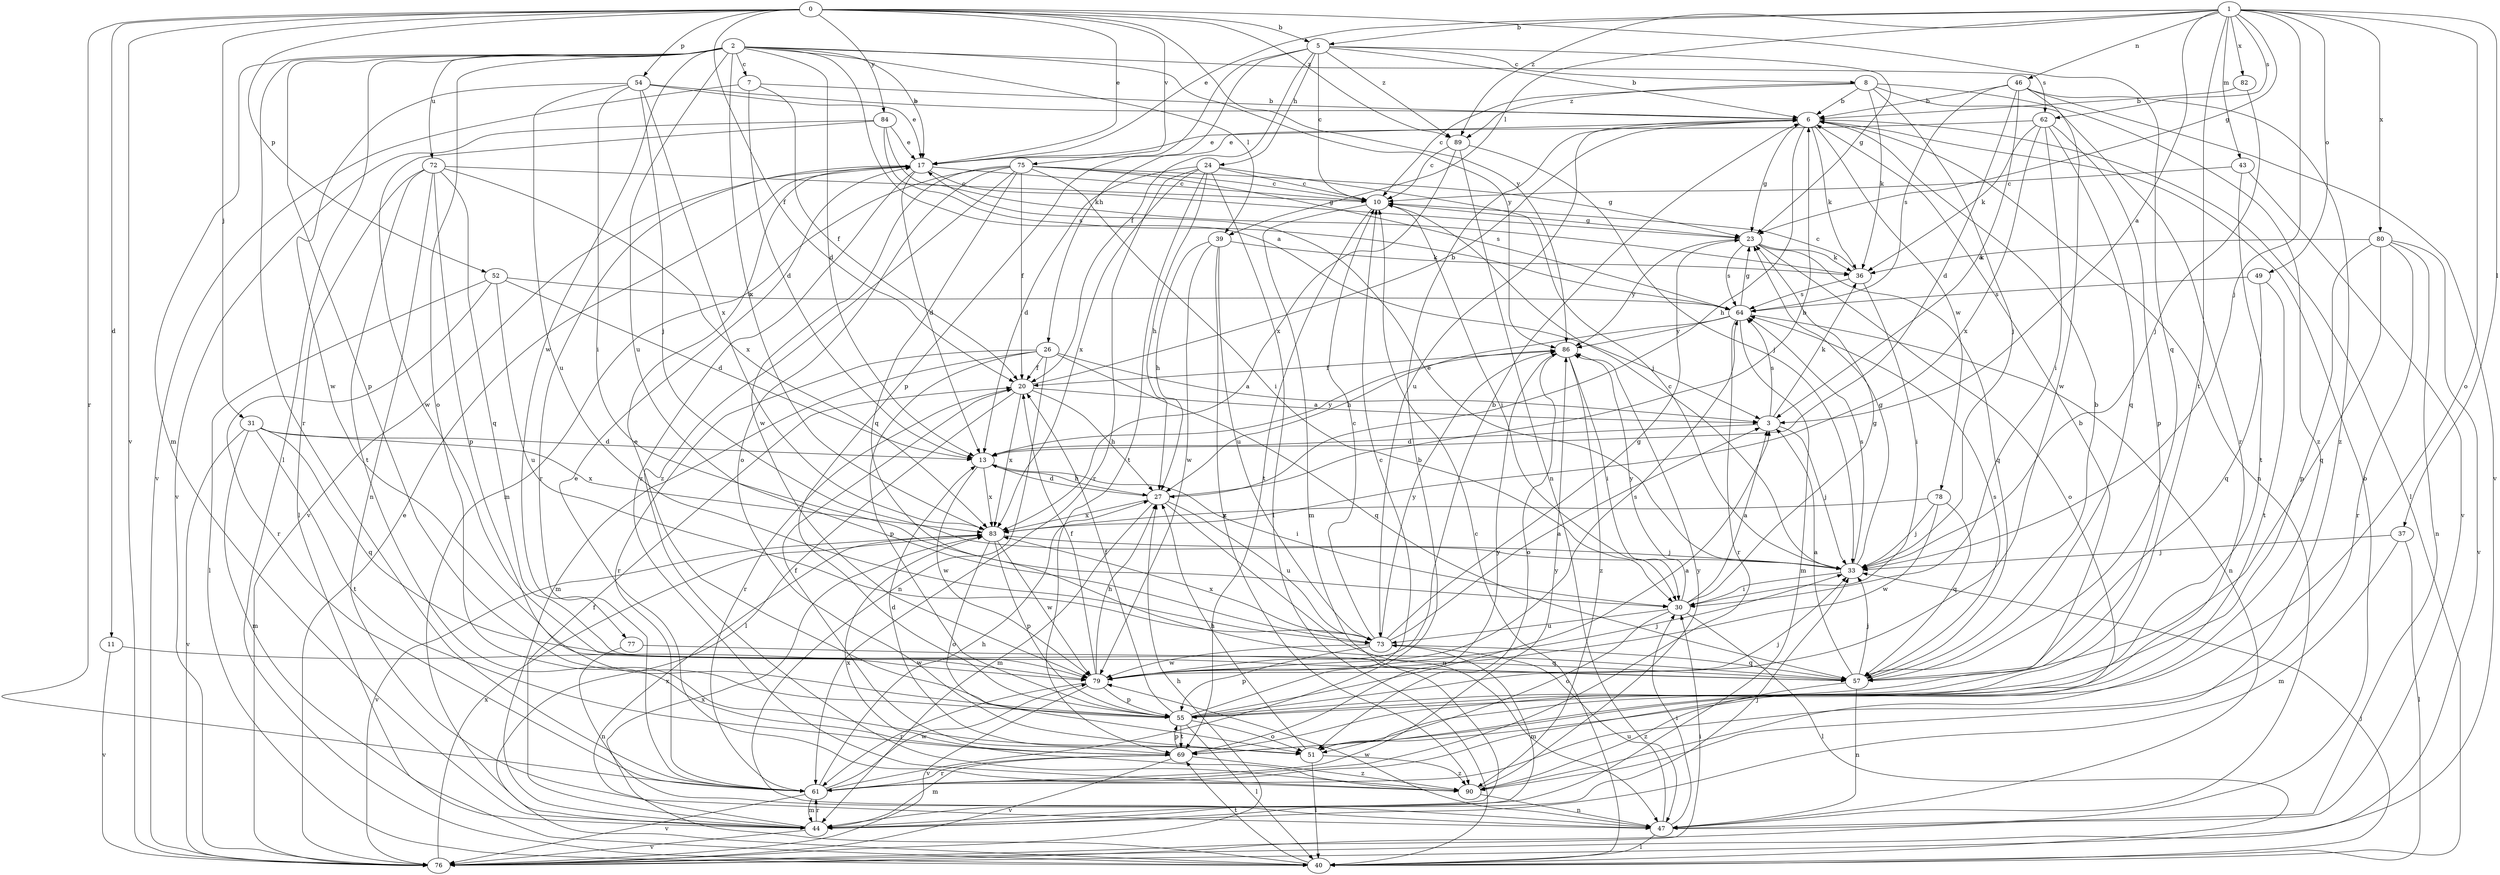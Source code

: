 strict digraph  {
0;
1;
2;
3;
5;
6;
7;
8;
10;
11;
13;
17;
20;
23;
24;
26;
27;
30;
31;
33;
36;
37;
39;
40;
43;
44;
46;
47;
49;
51;
52;
54;
55;
57;
61;
62;
64;
69;
72;
73;
75;
76;
77;
78;
79;
80;
82;
83;
84;
86;
89;
90;
0 -> 5  [label=b];
0 -> 11  [label=d];
0 -> 17  [label=e];
0 -> 20  [label=f];
0 -> 31  [label=j];
0 -> 52  [label=p];
0 -> 54  [label=p];
0 -> 57  [label=q];
0 -> 61  [label=r];
0 -> 75  [label=v];
0 -> 76  [label=v];
0 -> 84  [label=y];
0 -> 86  [label=y];
0 -> 89  [label=z];
1 -> 3  [label=a];
1 -> 5  [label=b];
1 -> 17  [label=e];
1 -> 23  [label=g];
1 -> 33  [label=j];
1 -> 37  [label=l];
1 -> 39  [label=l];
1 -> 43  [label=m];
1 -> 46  [label=n];
1 -> 49  [label=o];
1 -> 51  [label=o];
1 -> 62  [label=s];
1 -> 69  [label=t];
1 -> 80  [label=x];
1 -> 82  [label=x];
1 -> 89  [label=z];
2 -> 3  [label=a];
2 -> 7  [label=c];
2 -> 13  [label=d];
2 -> 17  [label=e];
2 -> 39  [label=l];
2 -> 40  [label=l];
2 -> 44  [label=m];
2 -> 51  [label=o];
2 -> 55  [label=p];
2 -> 61  [label=r];
2 -> 62  [label=s];
2 -> 72  [label=u];
2 -> 73  [label=u];
2 -> 77  [label=w];
2 -> 83  [label=x];
2 -> 86  [label=y];
3 -> 13  [label=d];
3 -> 33  [label=j];
3 -> 36  [label=k];
3 -> 64  [label=s];
5 -> 6  [label=b];
5 -> 8  [label=c];
5 -> 10  [label=c];
5 -> 20  [label=f];
5 -> 23  [label=g];
5 -> 24  [label=h];
5 -> 26  [label=h];
5 -> 55  [label=p];
5 -> 89  [label=z];
6 -> 17  [label=e];
6 -> 23  [label=g];
6 -> 27  [label=h];
6 -> 36  [label=k];
6 -> 40  [label=l];
6 -> 47  [label=n];
6 -> 73  [label=u];
6 -> 78  [label=w];
7 -> 6  [label=b];
7 -> 13  [label=d];
7 -> 20  [label=f];
7 -> 76  [label=v];
8 -> 6  [label=b];
8 -> 10  [label=c];
8 -> 33  [label=j];
8 -> 36  [label=k];
8 -> 61  [label=r];
8 -> 89  [label=z];
8 -> 90  [label=z];
10 -> 23  [label=g];
10 -> 30  [label=i];
10 -> 44  [label=m];
10 -> 69  [label=t];
11 -> 76  [label=v];
11 -> 79  [label=w];
13 -> 27  [label=h];
13 -> 30  [label=i];
13 -> 79  [label=w];
13 -> 83  [label=x];
13 -> 86  [label=y];
17 -> 10  [label=c];
17 -> 13  [label=d];
17 -> 23  [label=g];
17 -> 61  [label=r];
17 -> 76  [label=v];
17 -> 90  [label=z];
20 -> 3  [label=a];
20 -> 6  [label=b];
20 -> 27  [label=h];
20 -> 40  [label=l];
20 -> 61  [label=r];
20 -> 83  [label=x];
23 -> 36  [label=k];
23 -> 51  [label=o];
23 -> 57  [label=q];
23 -> 64  [label=s];
23 -> 86  [label=y];
24 -> 10  [label=c];
24 -> 13  [label=d];
24 -> 27  [label=h];
24 -> 33  [label=j];
24 -> 40  [label=l];
24 -> 61  [label=r];
24 -> 69  [label=t];
24 -> 83  [label=x];
26 -> 3  [label=a];
26 -> 20  [label=f];
26 -> 44  [label=m];
26 -> 47  [label=n];
26 -> 55  [label=p];
26 -> 57  [label=q];
26 -> 61  [label=r];
27 -> 6  [label=b];
27 -> 13  [label=d];
27 -> 44  [label=m];
27 -> 47  [label=n];
27 -> 73  [label=u];
27 -> 83  [label=x];
30 -> 3  [label=a];
30 -> 23  [label=g];
30 -> 40  [label=l];
30 -> 51  [label=o];
30 -> 73  [label=u];
30 -> 86  [label=y];
31 -> 13  [label=d];
31 -> 44  [label=m];
31 -> 57  [label=q];
31 -> 69  [label=t];
31 -> 76  [label=v];
31 -> 83  [label=x];
33 -> 10  [label=c];
33 -> 17  [label=e];
33 -> 23  [label=g];
33 -> 30  [label=i];
33 -> 64  [label=s];
36 -> 10  [label=c];
36 -> 30  [label=i];
36 -> 64  [label=s];
37 -> 33  [label=j];
37 -> 40  [label=l];
37 -> 44  [label=m];
39 -> 27  [label=h];
39 -> 36  [label=k];
39 -> 73  [label=u];
39 -> 79  [label=w];
39 -> 90  [label=z];
40 -> 10  [label=c];
40 -> 33  [label=j];
40 -> 69  [label=t];
40 -> 83  [label=x];
43 -> 10  [label=c];
43 -> 69  [label=t];
43 -> 76  [label=v];
44 -> 20  [label=f];
44 -> 33  [label=j];
44 -> 61  [label=r];
44 -> 76  [label=v];
44 -> 83  [label=x];
46 -> 3  [label=a];
46 -> 6  [label=b];
46 -> 13  [label=d];
46 -> 64  [label=s];
46 -> 76  [label=v];
46 -> 79  [label=w];
46 -> 90  [label=z];
47 -> 6  [label=b];
47 -> 30  [label=i];
47 -> 40  [label=l];
47 -> 73  [label=u];
47 -> 79  [label=w];
49 -> 57  [label=q];
49 -> 64  [label=s];
49 -> 69  [label=t];
51 -> 13  [label=d];
51 -> 27  [label=h];
51 -> 40  [label=l];
51 -> 90  [label=z];
52 -> 13  [label=d];
52 -> 40  [label=l];
52 -> 61  [label=r];
52 -> 64  [label=s];
52 -> 73  [label=u];
54 -> 6  [label=b];
54 -> 17  [label=e];
54 -> 30  [label=i];
54 -> 33  [label=j];
54 -> 73  [label=u];
54 -> 79  [label=w];
54 -> 83  [label=x];
55 -> 3  [label=a];
55 -> 6  [label=b];
55 -> 10  [label=c];
55 -> 17  [label=e];
55 -> 20  [label=f];
55 -> 33  [label=j];
55 -> 40  [label=l];
55 -> 51  [label=o];
55 -> 69  [label=t];
57 -> 3  [label=a];
57 -> 6  [label=b];
57 -> 33  [label=j];
57 -> 47  [label=n];
57 -> 64  [label=s];
57 -> 90  [label=z];
61 -> 6  [label=b];
61 -> 27  [label=h];
61 -> 44  [label=m];
61 -> 76  [label=v];
61 -> 79  [label=w];
61 -> 86  [label=y];
62 -> 17  [label=e];
62 -> 30  [label=i];
62 -> 36  [label=k];
62 -> 55  [label=p];
62 -> 57  [label=q];
62 -> 83  [label=x];
64 -> 23  [label=g];
64 -> 27  [label=h];
64 -> 44  [label=m];
64 -> 47  [label=n];
64 -> 61  [label=r];
64 -> 86  [label=y];
69 -> 20  [label=f];
69 -> 44  [label=m];
69 -> 55  [label=p];
69 -> 61  [label=r];
69 -> 76  [label=v];
69 -> 86  [label=y];
69 -> 90  [label=z];
72 -> 10  [label=c];
72 -> 40  [label=l];
72 -> 47  [label=n];
72 -> 55  [label=p];
72 -> 57  [label=q];
72 -> 69  [label=t];
72 -> 83  [label=x];
73 -> 3  [label=a];
73 -> 10  [label=c];
73 -> 23  [label=g];
73 -> 44  [label=m];
73 -> 55  [label=p];
73 -> 57  [label=q];
73 -> 79  [label=w];
73 -> 83  [label=x];
73 -> 86  [label=y];
75 -> 10  [label=c];
75 -> 20  [label=f];
75 -> 23  [label=g];
75 -> 30  [label=i];
75 -> 44  [label=m];
75 -> 51  [label=o];
75 -> 57  [label=q];
75 -> 64  [label=s];
75 -> 79  [label=w];
75 -> 90  [label=z];
76 -> 17  [label=e];
76 -> 27  [label=h];
76 -> 30  [label=i];
76 -> 83  [label=x];
77 -> 47  [label=n];
77 -> 57  [label=q];
78 -> 33  [label=j];
78 -> 57  [label=q];
78 -> 79  [label=w];
78 -> 83  [label=x];
79 -> 6  [label=b];
79 -> 20  [label=f];
79 -> 27  [label=h];
79 -> 33  [label=j];
79 -> 55  [label=p];
79 -> 61  [label=r];
79 -> 64  [label=s];
79 -> 76  [label=v];
80 -> 36  [label=k];
80 -> 47  [label=n];
80 -> 55  [label=p];
80 -> 57  [label=q];
80 -> 61  [label=r];
80 -> 76  [label=v];
82 -> 6  [label=b];
82 -> 33  [label=j];
83 -> 33  [label=j];
83 -> 51  [label=o];
83 -> 55  [label=p];
83 -> 76  [label=v];
83 -> 79  [label=w];
84 -> 17  [label=e];
84 -> 36  [label=k];
84 -> 64  [label=s];
84 -> 76  [label=v];
84 -> 79  [label=w];
86 -> 20  [label=f];
86 -> 30  [label=i];
86 -> 51  [label=o];
86 -> 90  [label=z];
89 -> 10  [label=c];
89 -> 33  [label=j];
89 -> 47  [label=n];
89 -> 83  [label=x];
90 -> 17  [label=e];
90 -> 47  [label=n];
90 -> 83  [label=x];
90 -> 86  [label=y];
}
